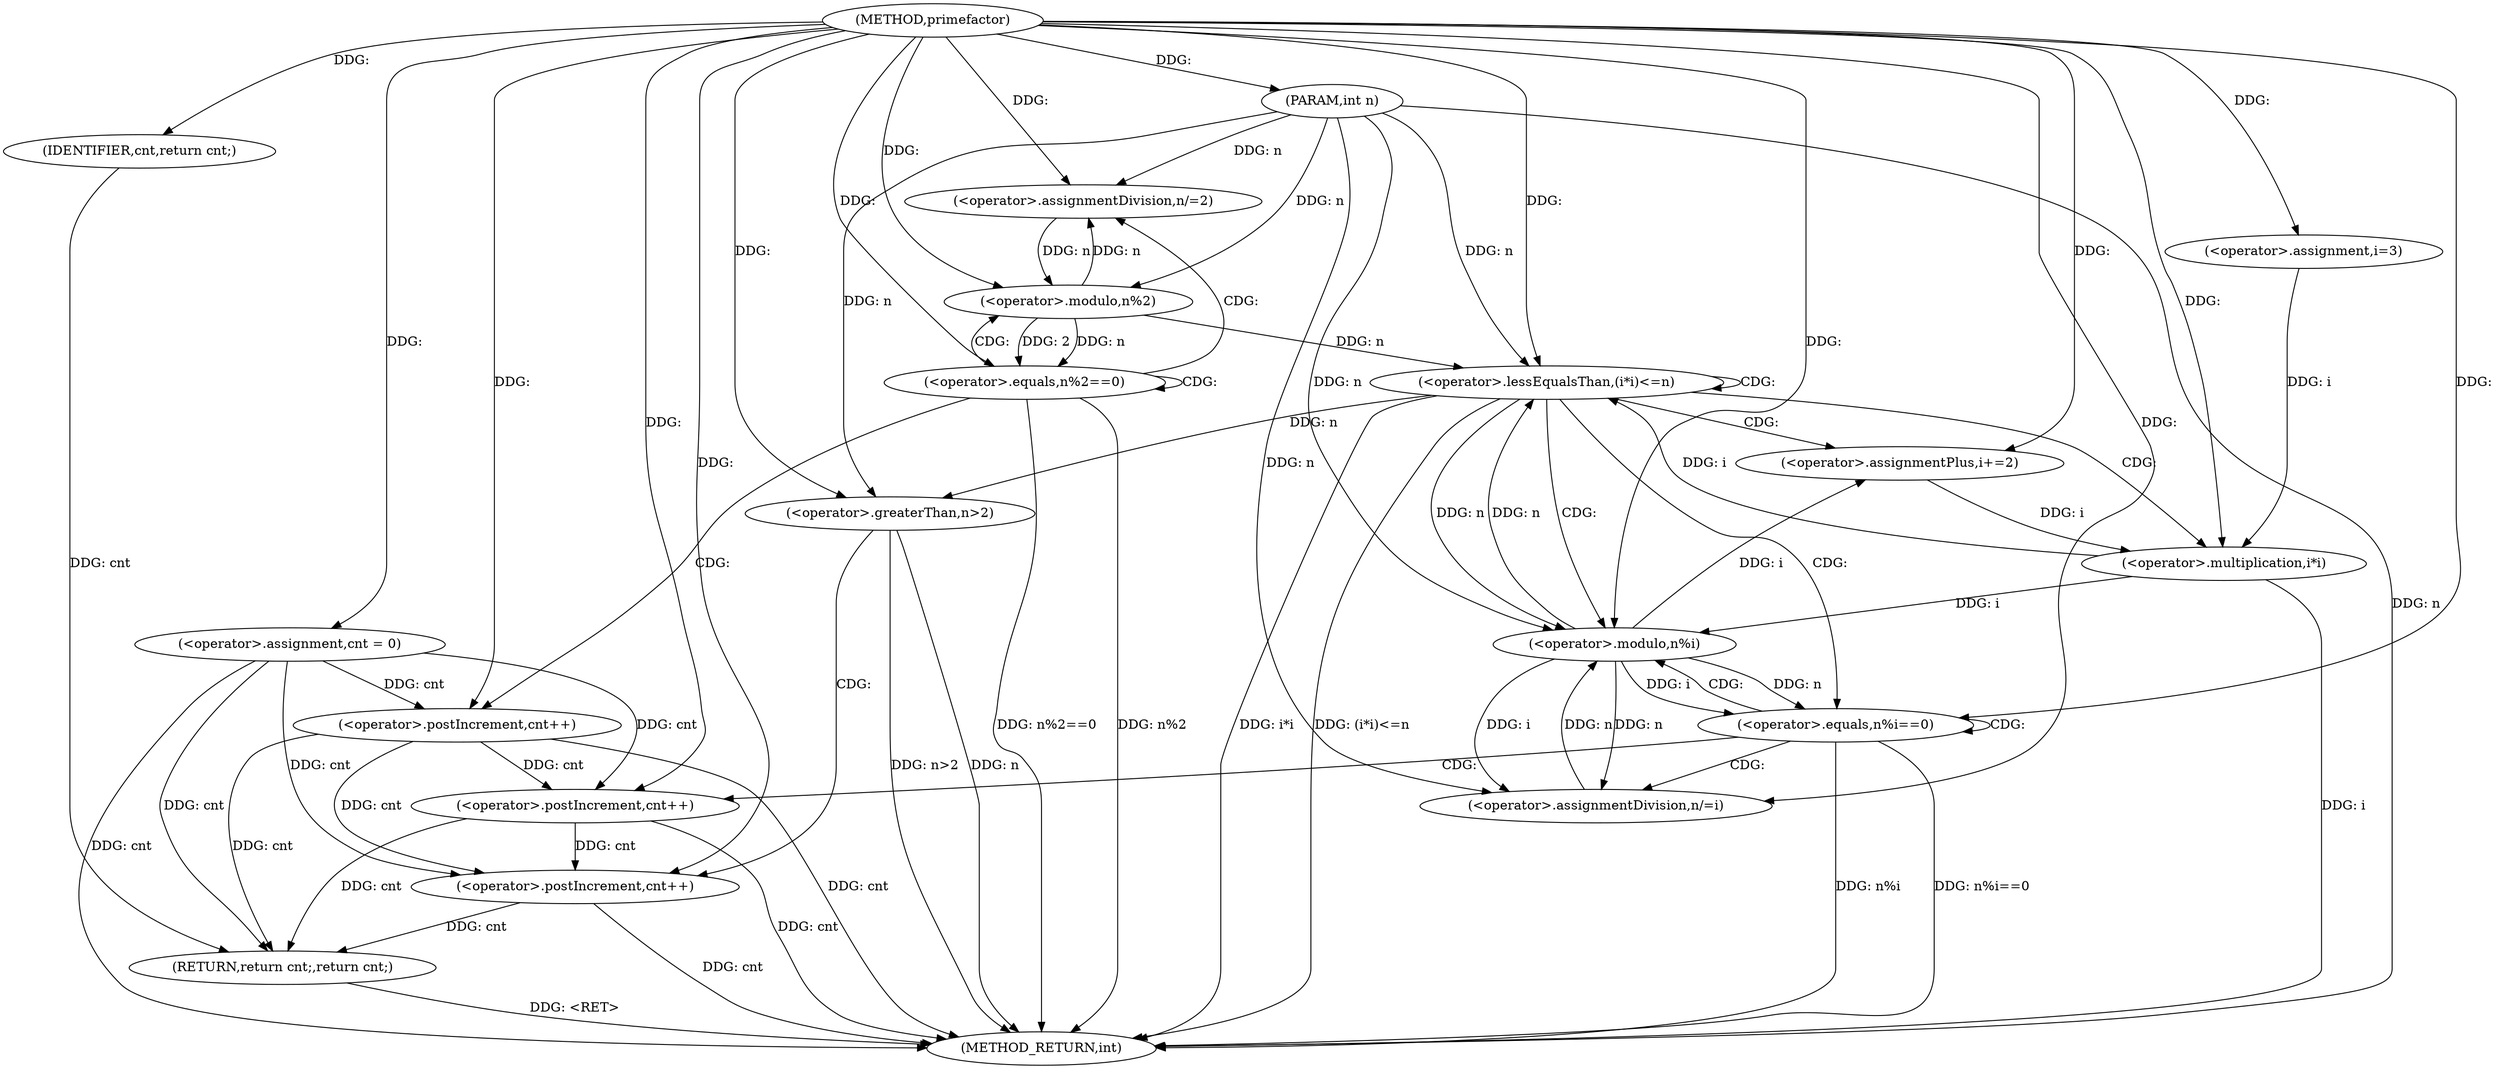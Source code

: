 digraph "primefactor" {  
"1000210" [label = "(METHOD,primefactor)" ]
"1000264" [label = "(METHOD_RETURN,int)" ]
"1000211" [label = "(PARAM,int n)" ]
"1000214" [label = "(<operator>.assignment,cnt = 0)" ]
"1000262" [label = "(RETURN,return cnt;,return cnt;)" ]
"1000218" [label = "(<operator>.equals,n%2==0)" ]
"1000231" [label = "(<operator>.assignment,i=3)" ]
"1000234" [label = "(<operator>.lessEqualsThan,(i*i)<=n)" ]
"1000239" [label = "(<operator>.assignmentPlus,i+=2)" ]
"1000256" [label = "(<operator>.greaterThan,n>2)" ]
"1000263" [label = "(IDENTIFIER,cnt,return cnt;)" ]
"1000224" [label = "(<operator>.assignmentDivision,n/=2)" ]
"1000227" [label = "(<operator>.postIncrement,cnt++)" ]
"1000260" [label = "(<operator>.postIncrement,cnt++)" ]
"1000219" [label = "(<operator>.modulo,n%2)" ]
"1000235" [label = "(<operator>.multiplication,i*i)" ]
"1000244" [label = "(<operator>.equals,n%i==0)" ]
"1000250" [label = "(<operator>.assignmentDivision,n/=i)" ]
"1000253" [label = "(<operator>.postIncrement,cnt++)" ]
"1000245" [label = "(<operator>.modulo,n%i)" ]
  "1000211" -> "1000264"  [ label = "DDG: n"] 
  "1000214" -> "1000264"  [ label = "DDG: cnt"] 
  "1000218" -> "1000264"  [ label = "DDG: n%2"] 
  "1000218" -> "1000264"  [ label = "DDG: n%2==0"] 
  "1000235" -> "1000264"  [ label = "DDG: i"] 
  "1000234" -> "1000264"  [ label = "DDG: i*i"] 
  "1000234" -> "1000264"  [ label = "DDG: (i*i)<=n"] 
  "1000256" -> "1000264"  [ label = "DDG: n"] 
  "1000256" -> "1000264"  [ label = "DDG: n>2"] 
  "1000260" -> "1000264"  [ label = "DDG: cnt"] 
  "1000244" -> "1000264"  [ label = "DDG: n%i"] 
  "1000244" -> "1000264"  [ label = "DDG: n%i==0"] 
  "1000253" -> "1000264"  [ label = "DDG: cnt"] 
  "1000227" -> "1000264"  [ label = "DDG: cnt"] 
  "1000262" -> "1000264"  [ label = "DDG: <RET>"] 
  "1000210" -> "1000211"  [ label = "DDG: "] 
  "1000210" -> "1000214"  [ label = "DDG: "] 
  "1000263" -> "1000262"  [ label = "DDG: cnt"] 
  "1000214" -> "1000262"  [ label = "DDG: cnt"] 
  "1000260" -> "1000262"  [ label = "DDG: cnt"] 
  "1000253" -> "1000262"  [ label = "DDG: cnt"] 
  "1000227" -> "1000262"  [ label = "DDG: cnt"] 
  "1000210" -> "1000231"  [ label = "DDG: "] 
  "1000210" -> "1000239"  [ label = "DDG: "] 
  "1000210" -> "1000263"  [ label = "DDG: "] 
  "1000219" -> "1000218"  [ label = "DDG: n"] 
  "1000219" -> "1000218"  [ label = "DDG: 2"] 
  "1000210" -> "1000218"  [ label = "DDG: "] 
  "1000210" -> "1000224"  [ label = "DDG: "] 
  "1000235" -> "1000234"  [ label = "DDG: i"] 
  "1000219" -> "1000234"  [ label = "DDG: n"] 
  "1000245" -> "1000234"  [ label = "DDG: n"] 
  "1000211" -> "1000234"  [ label = "DDG: n"] 
  "1000210" -> "1000234"  [ label = "DDG: "] 
  "1000245" -> "1000239"  [ label = "DDG: i"] 
  "1000234" -> "1000256"  [ label = "DDG: n"] 
  "1000211" -> "1000256"  [ label = "DDG: n"] 
  "1000210" -> "1000256"  [ label = "DDG: "] 
  "1000224" -> "1000219"  [ label = "DDG: n"] 
  "1000211" -> "1000219"  [ label = "DDG: n"] 
  "1000210" -> "1000219"  [ label = "DDG: "] 
  "1000219" -> "1000224"  [ label = "DDG: n"] 
  "1000211" -> "1000224"  [ label = "DDG: n"] 
  "1000214" -> "1000227"  [ label = "DDG: cnt"] 
  "1000210" -> "1000227"  [ label = "DDG: "] 
  "1000231" -> "1000235"  [ label = "DDG: i"] 
  "1000239" -> "1000235"  [ label = "DDG: i"] 
  "1000210" -> "1000235"  [ label = "DDG: "] 
  "1000214" -> "1000260"  [ label = "DDG: cnt"] 
  "1000253" -> "1000260"  [ label = "DDG: cnt"] 
  "1000227" -> "1000260"  [ label = "DDG: cnt"] 
  "1000210" -> "1000260"  [ label = "DDG: "] 
  "1000245" -> "1000244"  [ label = "DDG: i"] 
  "1000245" -> "1000244"  [ label = "DDG: n"] 
  "1000210" -> "1000244"  [ label = "DDG: "] 
  "1000245" -> "1000250"  [ label = "DDG: i"] 
  "1000210" -> "1000250"  [ label = "DDG: "] 
  "1000234" -> "1000245"  [ label = "DDG: n"] 
  "1000250" -> "1000245"  [ label = "DDG: n"] 
  "1000211" -> "1000245"  [ label = "DDG: n"] 
  "1000210" -> "1000245"  [ label = "DDG: "] 
  "1000235" -> "1000245"  [ label = "DDG: i"] 
  "1000245" -> "1000250"  [ label = "DDG: n"] 
  "1000211" -> "1000250"  [ label = "DDG: n"] 
  "1000214" -> "1000253"  [ label = "DDG: cnt"] 
  "1000227" -> "1000253"  [ label = "DDG: cnt"] 
  "1000210" -> "1000253"  [ label = "DDG: "] 
  "1000218" -> "1000218"  [ label = "CDG: "] 
  "1000218" -> "1000224"  [ label = "CDG: "] 
  "1000218" -> "1000227"  [ label = "CDG: "] 
  "1000218" -> "1000219"  [ label = "CDG: "] 
  "1000234" -> "1000234"  [ label = "CDG: "] 
  "1000234" -> "1000235"  [ label = "CDG: "] 
  "1000234" -> "1000239"  [ label = "CDG: "] 
  "1000234" -> "1000245"  [ label = "CDG: "] 
  "1000234" -> "1000244"  [ label = "CDG: "] 
  "1000256" -> "1000260"  [ label = "CDG: "] 
  "1000244" -> "1000253"  [ label = "CDG: "] 
  "1000244" -> "1000250"  [ label = "CDG: "] 
  "1000244" -> "1000245"  [ label = "CDG: "] 
  "1000244" -> "1000244"  [ label = "CDG: "] 
}
